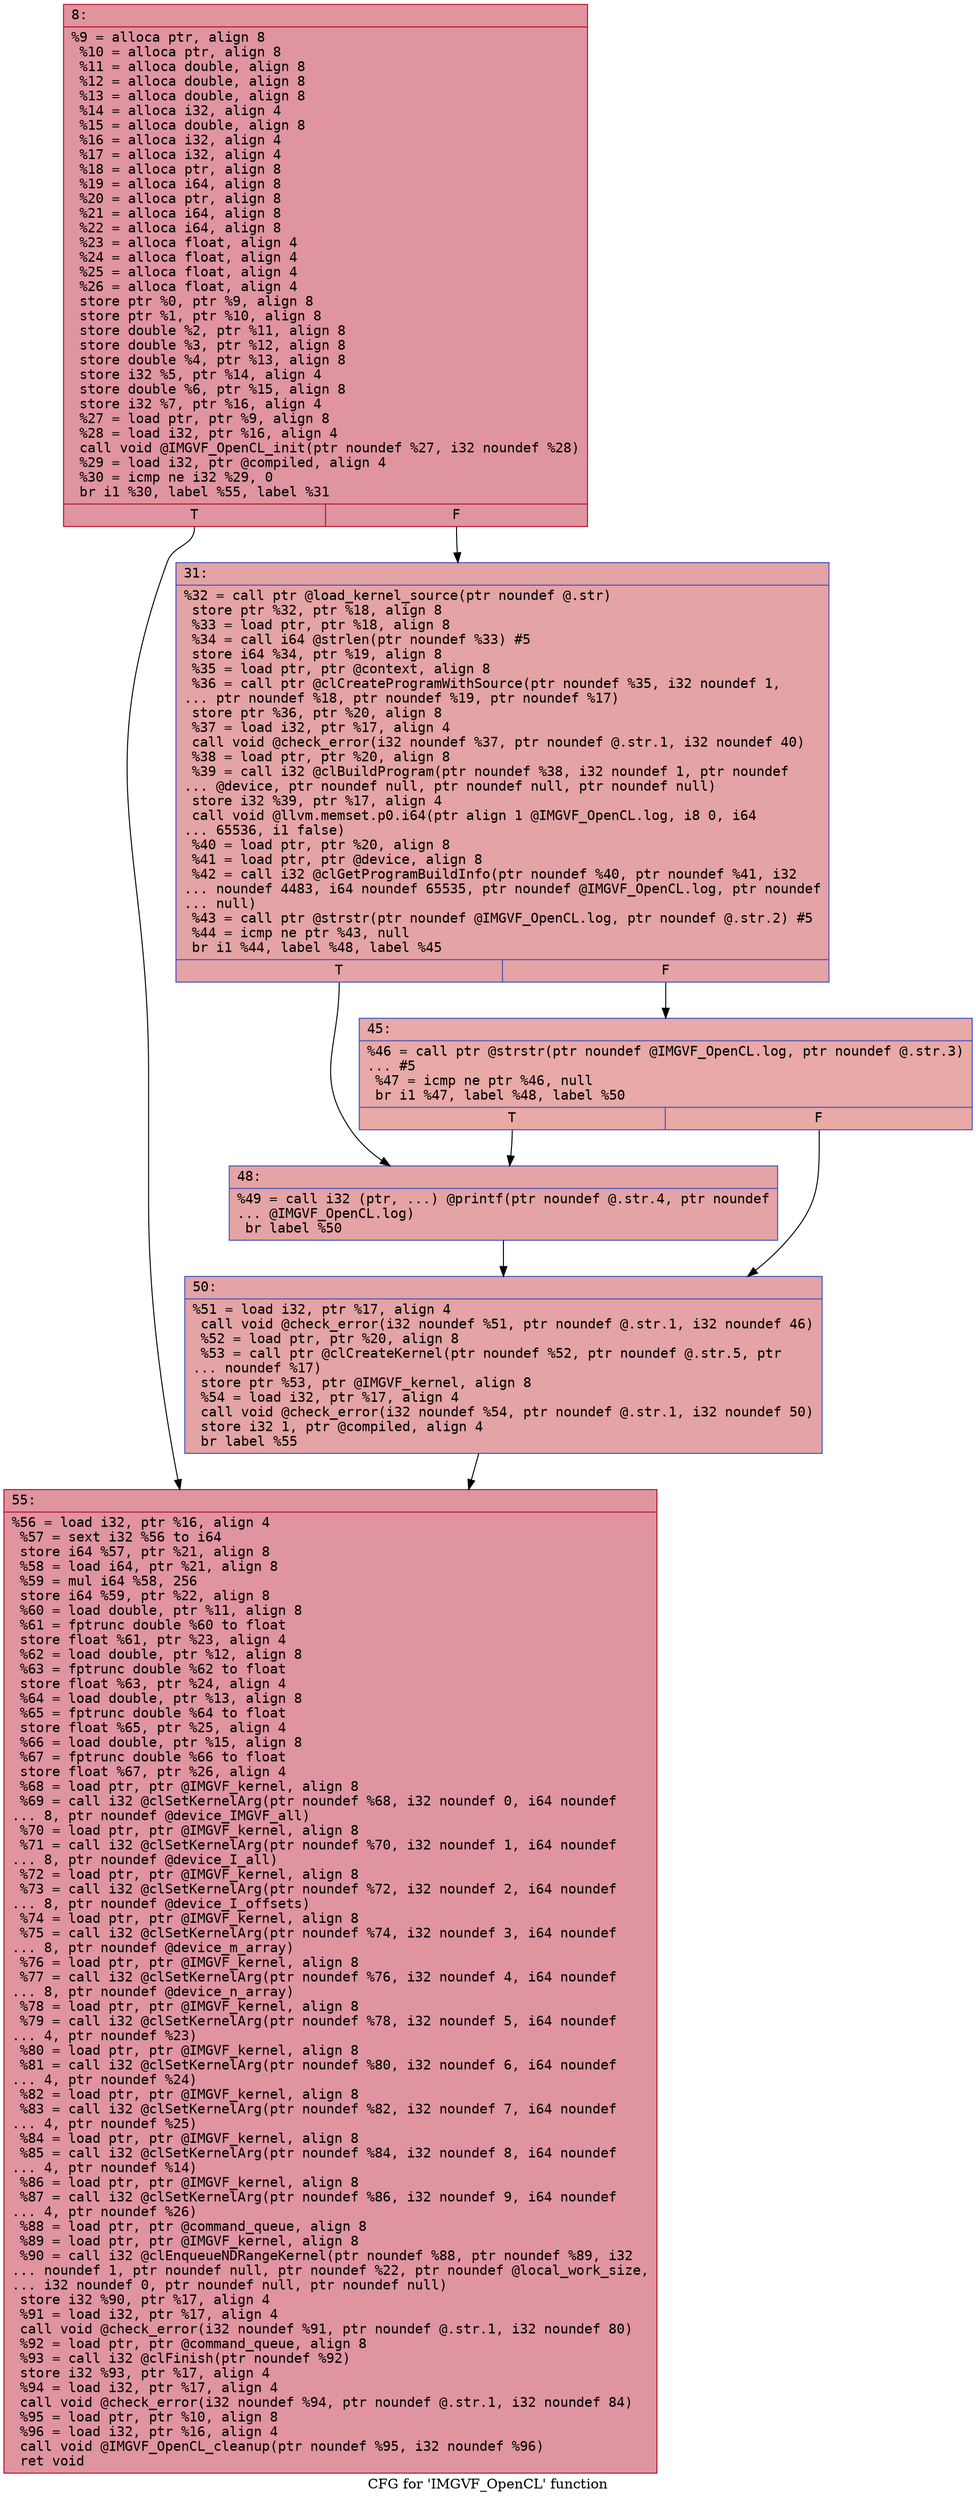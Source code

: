 digraph "CFG for 'IMGVF_OpenCL' function" {
	label="CFG for 'IMGVF_OpenCL' function";

	Node0x600001ad1f90 [shape=record,color="#b70d28ff", style=filled, fillcolor="#b70d2870" fontname="Courier",label="{8:\l|  %9 = alloca ptr, align 8\l  %10 = alloca ptr, align 8\l  %11 = alloca double, align 8\l  %12 = alloca double, align 8\l  %13 = alloca double, align 8\l  %14 = alloca i32, align 4\l  %15 = alloca double, align 8\l  %16 = alloca i32, align 4\l  %17 = alloca i32, align 4\l  %18 = alloca ptr, align 8\l  %19 = alloca i64, align 8\l  %20 = alloca ptr, align 8\l  %21 = alloca i64, align 8\l  %22 = alloca i64, align 8\l  %23 = alloca float, align 4\l  %24 = alloca float, align 4\l  %25 = alloca float, align 4\l  %26 = alloca float, align 4\l  store ptr %0, ptr %9, align 8\l  store ptr %1, ptr %10, align 8\l  store double %2, ptr %11, align 8\l  store double %3, ptr %12, align 8\l  store double %4, ptr %13, align 8\l  store i32 %5, ptr %14, align 4\l  store double %6, ptr %15, align 8\l  store i32 %7, ptr %16, align 4\l  %27 = load ptr, ptr %9, align 8\l  %28 = load i32, ptr %16, align 4\l  call void @IMGVF_OpenCL_init(ptr noundef %27, i32 noundef %28)\l  %29 = load i32, ptr @compiled, align 4\l  %30 = icmp ne i32 %29, 0\l  br i1 %30, label %55, label %31\l|{<s0>T|<s1>F}}"];
	Node0x600001ad1f90:s0 -> Node0x600001ad2120[tooltip="8 -> 55\nProbability 62.50%" ];
	Node0x600001ad1f90:s1 -> Node0x600001ad1fe0[tooltip="8 -> 31\nProbability 37.50%" ];
	Node0x600001ad1fe0 [shape=record,color="#3d50c3ff", style=filled, fillcolor="#c32e3170" fontname="Courier",label="{31:\l|  %32 = call ptr @load_kernel_source(ptr noundef @.str)\l  store ptr %32, ptr %18, align 8\l  %33 = load ptr, ptr %18, align 8\l  %34 = call i64 @strlen(ptr noundef %33) #5\l  store i64 %34, ptr %19, align 8\l  %35 = load ptr, ptr @context, align 8\l  %36 = call ptr @clCreateProgramWithSource(ptr noundef %35, i32 noundef 1,\l... ptr noundef %18, ptr noundef %19, ptr noundef %17)\l  store ptr %36, ptr %20, align 8\l  %37 = load i32, ptr %17, align 4\l  call void @check_error(i32 noundef %37, ptr noundef @.str.1, i32 noundef 40)\l  %38 = load ptr, ptr %20, align 8\l  %39 = call i32 @clBuildProgram(ptr noundef %38, i32 noundef 1, ptr noundef\l... @device, ptr noundef null, ptr noundef null, ptr noundef null)\l  store i32 %39, ptr %17, align 4\l  call void @llvm.memset.p0.i64(ptr align 1 @IMGVF_OpenCL.log, i8 0, i64\l... 65536, i1 false)\l  %40 = load ptr, ptr %20, align 8\l  %41 = load ptr, ptr @device, align 8\l  %42 = call i32 @clGetProgramBuildInfo(ptr noundef %40, ptr noundef %41, i32\l... noundef 4483, i64 noundef 65535, ptr noundef @IMGVF_OpenCL.log, ptr noundef\l... null)\l  %43 = call ptr @strstr(ptr noundef @IMGVF_OpenCL.log, ptr noundef @.str.2) #5\l  %44 = icmp ne ptr %43, null\l  br i1 %44, label %48, label %45\l|{<s0>T|<s1>F}}"];
	Node0x600001ad1fe0:s0 -> Node0x600001ad2080[tooltip="31 -> 48\nProbability 62.50%" ];
	Node0x600001ad1fe0:s1 -> Node0x600001ad2030[tooltip="31 -> 45\nProbability 37.50%" ];
	Node0x600001ad2030 [shape=record,color="#3d50c3ff", style=filled, fillcolor="#ca3b3770" fontname="Courier",label="{45:\l|  %46 = call ptr @strstr(ptr noundef @IMGVF_OpenCL.log, ptr noundef @.str.3)\l... #5\l  %47 = icmp ne ptr %46, null\l  br i1 %47, label %48, label %50\l|{<s0>T|<s1>F}}"];
	Node0x600001ad2030:s0 -> Node0x600001ad2080[tooltip="45 -> 48\nProbability 62.50%" ];
	Node0x600001ad2030:s1 -> Node0x600001ad20d0[tooltip="45 -> 50\nProbability 37.50%" ];
	Node0x600001ad2080 [shape=record,color="#3d50c3ff", style=filled, fillcolor="#c32e3170" fontname="Courier",label="{48:\l|  %49 = call i32 (ptr, ...) @printf(ptr noundef @.str.4, ptr noundef\l... @IMGVF_OpenCL.log)\l  br label %50\l}"];
	Node0x600001ad2080 -> Node0x600001ad20d0[tooltip="48 -> 50\nProbability 100.00%" ];
	Node0x600001ad20d0 [shape=record,color="#3d50c3ff", style=filled, fillcolor="#c32e3170" fontname="Courier",label="{50:\l|  %51 = load i32, ptr %17, align 4\l  call void @check_error(i32 noundef %51, ptr noundef @.str.1, i32 noundef 46)\l  %52 = load ptr, ptr %20, align 8\l  %53 = call ptr @clCreateKernel(ptr noundef %52, ptr noundef @.str.5, ptr\l... noundef %17)\l  store ptr %53, ptr @IMGVF_kernel, align 8\l  %54 = load i32, ptr %17, align 4\l  call void @check_error(i32 noundef %54, ptr noundef @.str.1, i32 noundef 50)\l  store i32 1, ptr @compiled, align 4\l  br label %55\l}"];
	Node0x600001ad20d0 -> Node0x600001ad2120[tooltip="50 -> 55\nProbability 100.00%" ];
	Node0x600001ad2120 [shape=record,color="#b70d28ff", style=filled, fillcolor="#b70d2870" fontname="Courier",label="{55:\l|  %56 = load i32, ptr %16, align 4\l  %57 = sext i32 %56 to i64\l  store i64 %57, ptr %21, align 8\l  %58 = load i64, ptr %21, align 8\l  %59 = mul i64 %58, 256\l  store i64 %59, ptr %22, align 8\l  %60 = load double, ptr %11, align 8\l  %61 = fptrunc double %60 to float\l  store float %61, ptr %23, align 4\l  %62 = load double, ptr %12, align 8\l  %63 = fptrunc double %62 to float\l  store float %63, ptr %24, align 4\l  %64 = load double, ptr %13, align 8\l  %65 = fptrunc double %64 to float\l  store float %65, ptr %25, align 4\l  %66 = load double, ptr %15, align 8\l  %67 = fptrunc double %66 to float\l  store float %67, ptr %26, align 4\l  %68 = load ptr, ptr @IMGVF_kernel, align 8\l  %69 = call i32 @clSetKernelArg(ptr noundef %68, i32 noundef 0, i64 noundef\l... 8, ptr noundef @device_IMGVF_all)\l  %70 = load ptr, ptr @IMGVF_kernel, align 8\l  %71 = call i32 @clSetKernelArg(ptr noundef %70, i32 noundef 1, i64 noundef\l... 8, ptr noundef @device_I_all)\l  %72 = load ptr, ptr @IMGVF_kernel, align 8\l  %73 = call i32 @clSetKernelArg(ptr noundef %72, i32 noundef 2, i64 noundef\l... 8, ptr noundef @device_I_offsets)\l  %74 = load ptr, ptr @IMGVF_kernel, align 8\l  %75 = call i32 @clSetKernelArg(ptr noundef %74, i32 noundef 3, i64 noundef\l... 8, ptr noundef @device_m_array)\l  %76 = load ptr, ptr @IMGVF_kernel, align 8\l  %77 = call i32 @clSetKernelArg(ptr noundef %76, i32 noundef 4, i64 noundef\l... 8, ptr noundef @device_n_array)\l  %78 = load ptr, ptr @IMGVF_kernel, align 8\l  %79 = call i32 @clSetKernelArg(ptr noundef %78, i32 noundef 5, i64 noundef\l... 4, ptr noundef %23)\l  %80 = load ptr, ptr @IMGVF_kernel, align 8\l  %81 = call i32 @clSetKernelArg(ptr noundef %80, i32 noundef 6, i64 noundef\l... 4, ptr noundef %24)\l  %82 = load ptr, ptr @IMGVF_kernel, align 8\l  %83 = call i32 @clSetKernelArg(ptr noundef %82, i32 noundef 7, i64 noundef\l... 4, ptr noundef %25)\l  %84 = load ptr, ptr @IMGVF_kernel, align 8\l  %85 = call i32 @clSetKernelArg(ptr noundef %84, i32 noundef 8, i64 noundef\l... 4, ptr noundef %14)\l  %86 = load ptr, ptr @IMGVF_kernel, align 8\l  %87 = call i32 @clSetKernelArg(ptr noundef %86, i32 noundef 9, i64 noundef\l... 4, ptr noundef %26)\l  %88 = load ptr, ptr @command_queue, align 8\l  %89 = load ptr, ptr @IMGVF_kernel, align 8\l  %90 = call i32 @clEnqueueNDRangeKernel(ptr noundef %88, ptr noundef %89, i32\l... noundef 1, ptr noundef null, ptr noundef %22, ptr noundef @local_work_size,\l... i32 noundef 0, ptr noundef null, ptr noundef null)\l  store i32 %90, ptr %17, align 4\l  %91 = load i32, ptr %17, align 4\l  call void @check_error(i32 noundef %91, ptr noundef @.str.1, i32 noundef 80)\l  %92 = load ptr, ptr @command_queue, align 8\l  %93 = call i32 @clFinish(ptr noundef %92)\l  store i32 %93, ptr %17, align 4\l  %94 = load i32, ptr %17, align 4\l  call void @check_error(i32 noundef %94, ptr noundef @.str.1, i32 noundef 84)\l  %95 = load ptr, ptr %10, align 8\l  %96 = load i32, ptr %16, align 4\l  call void @IMGVF_OpenCL_cleanup(ptr noundef %95, i32 noundef %96)\l  ret void\l}"];
}
